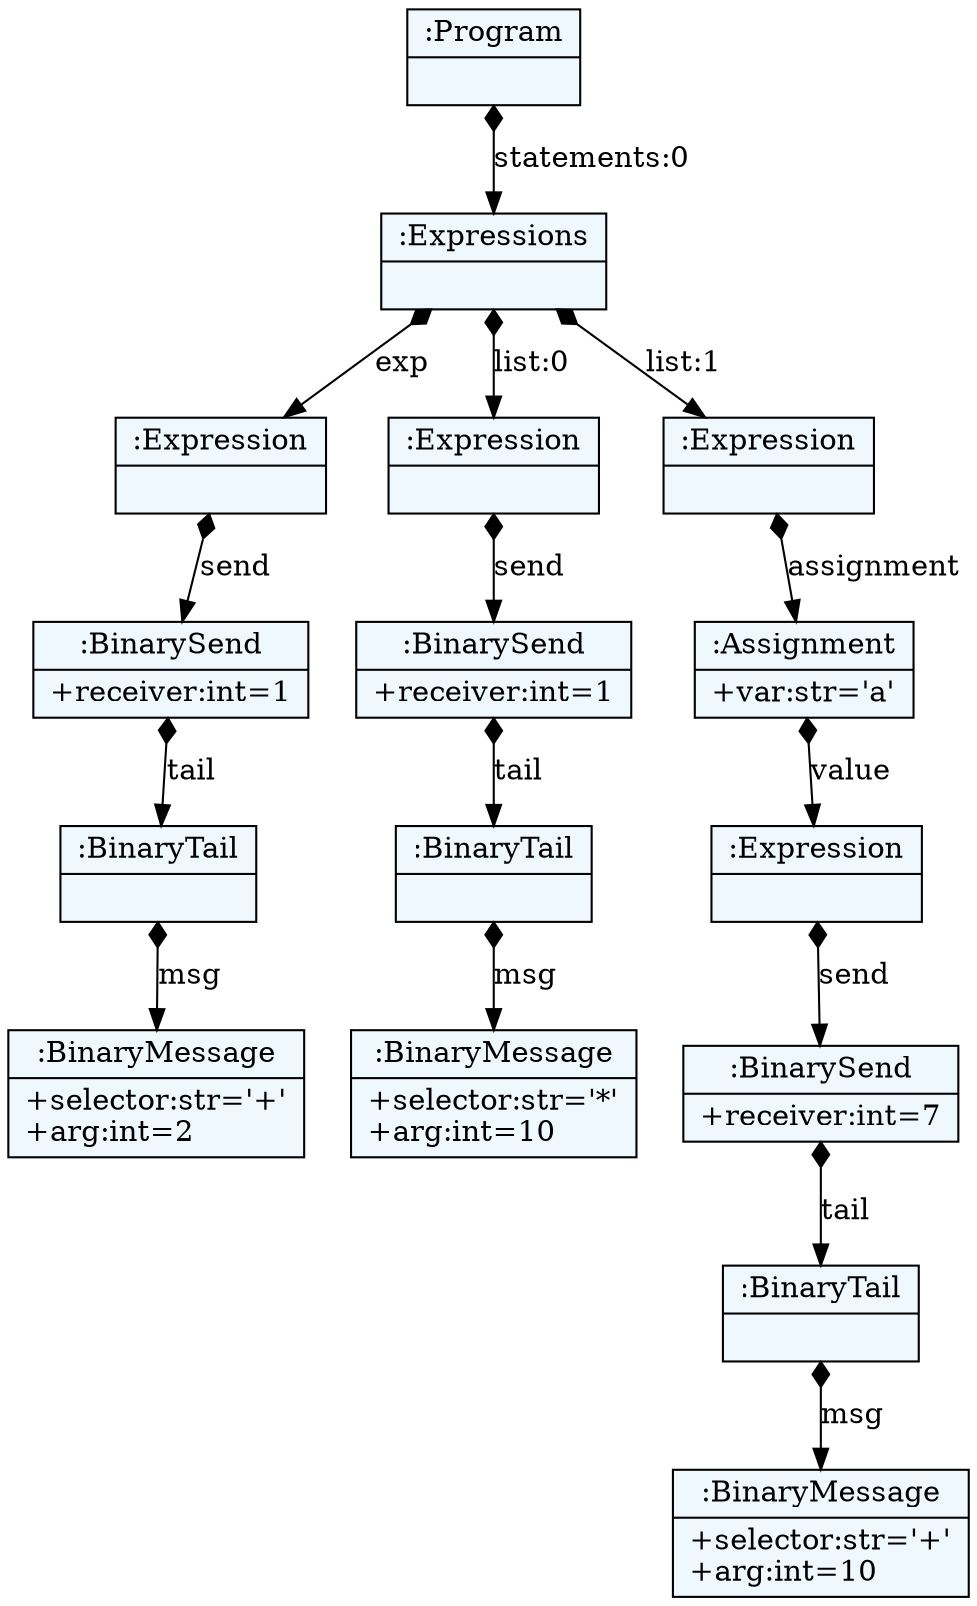 
    digraph textX {
    fontname = "Bitstream Vera Sans"
    fontsize = 8
    node[
        shape=record,
        style=filled,
        fillcolor=aliceblue
    ]
    nodesep = 0.3
    edge[dir=black,arrowtail=empty]


2503602535168 -> 2503602759944 [label="statements:0" arrowtail=diamond dir=both]
2503602759944 -> 2503602760560 [label="exp" arrowtail=diamond dir=both]
2503602760560 -> 2503602759328 [label="send" arrowtail=diamond dir=both]
2503602759328 -> 2503602760056 [label="tail" arrowtail=diamond dir=both]
2503602760056 -> 2503602760672 [label="msg" arrowtail=diamond dir=both]
2503602760672[label="{:BinaryMessage|+selector:str='+'\l+arg:int=2\l}"]
2503602760056[label="{:BinaryTail|}"]
2503602759328[label="{:BinarySend|+receiver:int=1\l}"]
2503602760560[label="{:Expression|}"]
2503602759944 -> 2503602759216 [label="list:0" arrowtail=diamond dir=both]
2503602759216 -> 2503602760840 [label="send" arrowtail=diamond dir=both]
2503602760840 -> 2503602761512 [label="tail" arrowtail=diamond dir=both]
2503602761512 -> 2503602761624 [label="msg" arrowtail=diamond dir=both]
2503602761624[label="{:BinaryMessage|+selector:str='*'\l+arg:int=10\l}"]
2503602761512[label="{:BinaryTail|}"]
2503602760840[label="{:BinarySend|+receiver:int=1\l}"]
2503602759216[label="{:Expression|}"]
2503602759944 -> 2503602760616 [label="list:1" arrowtail=diamond dir=both]
2503602760616 -> 2503602760784 [label="assignment" arrowtail=diamond dir=both]
2503602760784 -> 2503602761680 [label="value" arrowtail=diamond dir=both]
2503602761680 -> 2503604810136 [label="send" arrowtail=diamond dir=both]
2503604810136 -> 2503604810360 [label="tail" arrowtail=diamond dir=both]
2503604810360 -> 2503604810472 [label="msg" arrowtail=diamond dir=both]
2503604810472[label="{:BinaryMessage|+selector:str='+'\l+arg:int=10\l}"]
2503604810360[label="{:BinaryTail|}"]
2503604810136[label="{:BinarySend|+receiver:int=7\l}"]
2503602761680[label="{:Expression|}"]
2503602760784[label="{:Assignment|+var:str='a'\l}"]
2503602760616[label="{:Expression|}"]
2503602759944[label="{:Expressions|}"]
2503602535168[label="{:Program|}"]

}
